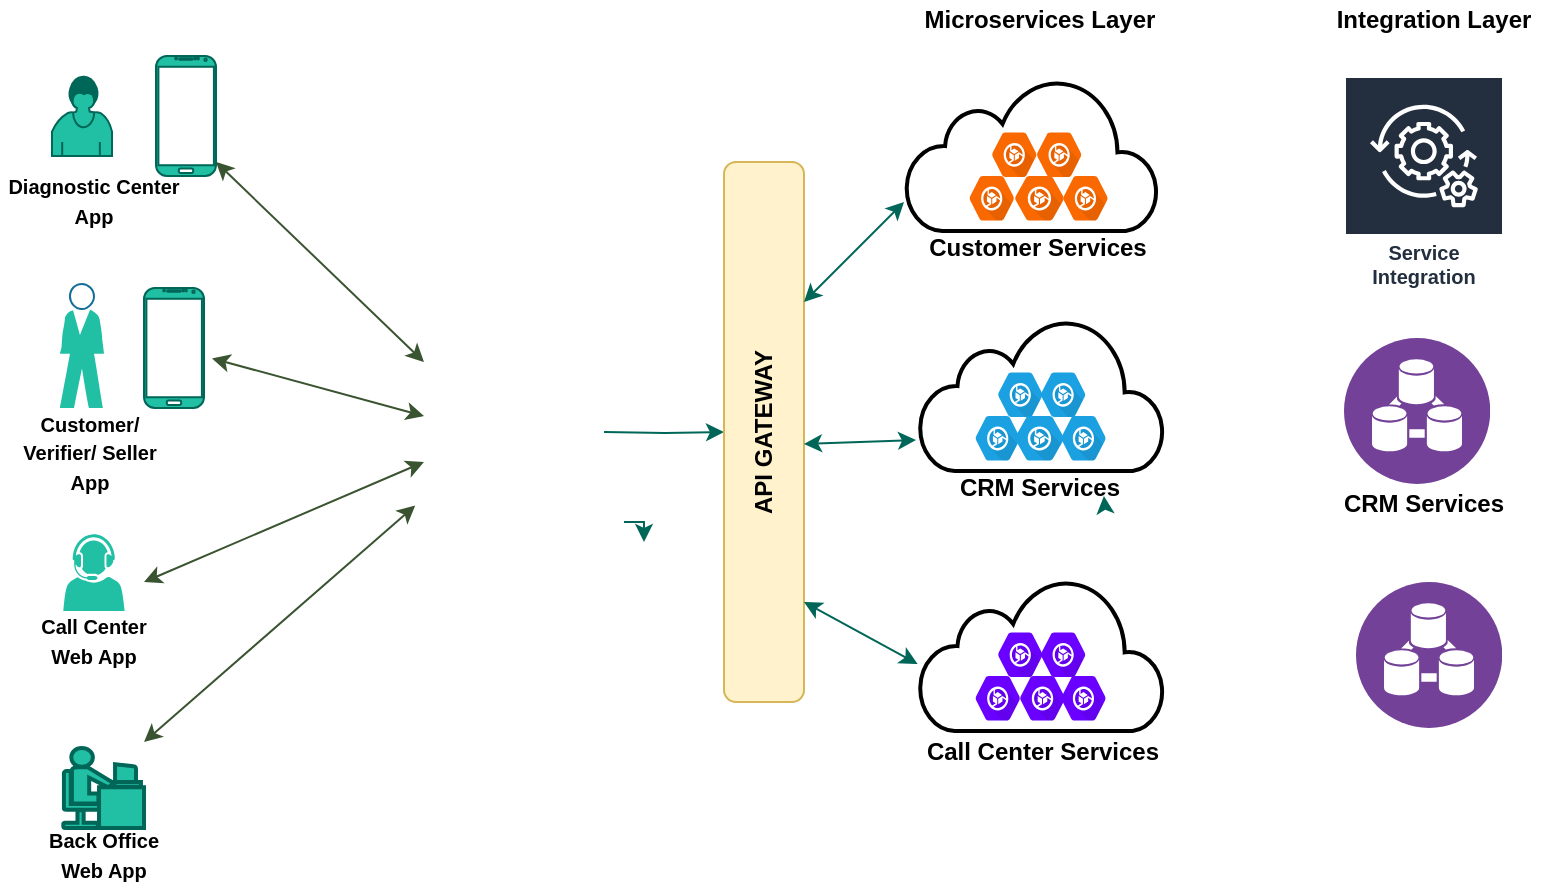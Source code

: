 <mxfile version="13.5.3" type="github"><diagram id="R_P41mEICFCsG3THIY6Q" name="Page-1"><mxGraphModel dx="994" dy="548" grid="1" gridSize="10" guides="1" tooltips="1" connect="1" arrows="1" fold="1" page="1" pageScale="1" pageWidth="850" pageHeight="1100" math="0" shadow="0"><root><mxCell id="0"/><mxCell id="1" parent="0"/><mxCell id="RpMwm-W39NZdclkWYhaL-2" value="" style="verticalLabelPosition=bottom;verticalAlign=top;html=1;shadow=0;dashed=0;strokeWidth=1;shape=mxgraph.android.phone2;strokeColor=#006658;fillColor=#21C0A5;fontColor=#5C5C5C;" vertex="1" parent="1"><mxGeometry x="80" y="203" width="30" height="60" as="geometry"/></mxCell><mxCell id="RpMwm-W39NZdclkWYhaL-4" value="" style="shape=mxgraph.bpmn.user_task;html=1;outlineConnect=0;fillColor=#21C0A5;strokeColor=#006658;fontColor=#5C5C5C;" vertex="1" parent="1"><mxGeometry x="34" y="97" width="30" height="40" as="geometry"/></mxCell><mxCell id="RpMwm-W39NZdclkWYhaL-5" value="" style="shape=mxgraph.cisco.people.androgenous_person;html=1;dashed=0;fillColor=#21C0A5;strokeColor=#006658;strokeWidth=2;verticalLabelPosition=bottom;verticalAlign=top;fontColor=#5C5C5C;" vertex="1" parent="1"><mxGeometry x="39.66" y="433" width="40.34" height="40" as="geometry"/></mxCell><mxCell id="RpMwm-W39NZdclkWYhaL-6" value="" style="shape=mxgraph.cisco.people.standing_man;html=1;dashed=0;fillColor=#21C0A5;strokeColor=#006658;strokeWidth=2;verticalLabelPosition=bottom;verticalAlign=top;fontColor=#5C5C5C;" vertex="1" parent="1"><mxGeometry x="38" y="201" width="22" height="62" as="geometry"/></mxCell><mxCell id="RpMwm-W39NZdclkWYhaL-15" style="edgeStyle=orthogonalEdgeStyle;curved=0;rounded=0;sketch=0;orthogonalLoop=1;jettySize=auto;html=1;entryX=1;entryY=0.5;entryDx=0;entryDy=0;strokeColor=#006658;fillColor=#21C0A5;fontColor=#5C5C5C;" edge="1" parent="1" target="RpMwm-W39NZdclkWYhaL-14"><mxGeometry relative="1" as="geometry"><mxPoint x="310" y="275" as="sourcePoint"/></mxGeometry></mxCell><mxCell id="RpMwm-W39NZdclkWYhaL-79" style="edgeStyle=orthogonalEdgeStyle;curved=0;rounded=0;sketch=0;orthogonalLoop=1;jettySize=auto;html=1;exitX=1;exitY=1;exitDx=0;exitDy=0;strokeColor=#006658;fillColor=#21C0A5;fontColor=#5C5C5C;" edge="1" parent="1" source="RpMwm-W39NZdclkWYhaL-12"><mxGeometry relative="1" as="geometry"><mxPoint x="330" y="330" as="targetPoint"/></mxGeometry></mxCell><mxCell id="RpMwm-W39NZdclkWYhaL-12" value="" style="shape=image;html=1;verticalAlign=top;verticalLabelPosition=bottom;labelBackgroundColor=#ffffff;imageAspect=0;aspect=fixed;image=https://cdn2.iconfinder.com/data/icons/whcompare-isometric-web-hosting-servers/50/cloud-server-128.png;rounded=0;sketch=0;strokeColor=#0000FF;fillColor=#21C0A5;fontColor=#5C5C5C;" vertex="1" parent="1"><mxGeometry x="220" y="220" width="100" height="100" as="geometry"/></mxCell><mxCell id="RpMwm-W39NZdclkWYhaL-14" value="&lt;b&gt;API GATEWAY&lt;/b&gt;" style="rounded=1;whiteSpace=wrap;html=1;sketch=0;strokeColor=#d6b656;fillColor=#fff2cc;direction=west;horizontal=0;" vertex="1" parent="1"><mxGeometry x="370" y="140" width="40" height="270" as="geometry"/></mxCell><mxCell id="RpMwm-W39NZdclkWYhaL-28" value="" style="group" vertex="1" connectable="0" parent="1"><mxGeometry x="490" y="240" width="110" height="60" as="geometry"/></mxCell><mxCell id="RpMwm-W39NZdclkWYhaL-30" value="" style="html=1;verticalLabelPosition=bottom;align=center;labelBackgroundColor=#ffffff;verticalAlign=top;strokeWidth=2;shadow=0;dashed=0;shape=mxgraph.ios7.icons.cloud;rounded=0;sketch=0;" vertex="1" parent="RpMwm-W39NZdclkWYhaL-28"><mxGeometry x="-22.224" y="-21.818" width="122.235" height="76.364" as="geometry"/></mxCell><mxCell id="RpMwm-W39NZdclkWYhaL-22" value="" style="html=1;fillColor=#1ba1e2;strokeColor=#006EAF;verticalAlign=top;labelPosition=center;verticalLabelPosition=bottom;align=center;spacingTop=-6;fontSize=11;fontStyle=1;shape=mxgraph.gcp2.hexIcon;prIcon=container_optimized_os;rounded=0;sketch=0;fontColor=#ffffff;" vertex="1" parent="RpMwm-W39NZdclkWYhaL-28"><mxGeometry x="11.276" width="33.827" height="32.727" as="geometry"/></mxCell><mxCell id="RpMwm-W39NZdclkWYhaL-23" value="" style="html=1;fillColor=#1ba1e2;strokeColor=#006EAF;verticalAlign=top;labelPosition=center;verticalLabelPosition=bottom;align=center;spacingTop=-6;fontSize=11;fontStyle=1;shape=mxgraph.gcp2.hexIcon;prIcon=container_optimized_os;rounded=0;sketch=0;fontColor=#ffffff;" vertex="1" parent="RpMwm-W39NZdclkWYhaL-28"><mxGeometry y="21.818" width="33.827" height="32.727" as="geometry"/></mxCell><mxCell id="RpMwm-W39NZdclkWYhaL-24" value="" style="html=1;fillColor=#1ba1e2;strokeColor=#006EAF;verticalAlign=top;labelPosition=center;verticalLabelPosition=bottom;align=center;spacingTop=-6;fontSize=11;fontStyle=1;shape=mxgraph.gcp2.hexIcon;prIcon=container_optimized_os;rounded=0;sketch=0;fontColor=#ffffff;" vertex="1" parent="RpMwm-W39NZdclkWYhaL-28"><mxGeometry x="19.169" y="21.818" width="37.21" height="32.727" as="geometry"/></mxCell><mxCell id="RpMwm-W39NZdclkWYhaL-25" value="" style="html=1;fillColor=#1ba1e2;strokeColor=#006EAF;verticalAlign=top;labelPosition=center;verticalLabelPosition=bottom;align=center;spacingTop=-6;fontSize=11;fontStyle=1;shape=mxgraph.gcp2.hexIcon;prIcon=container_optimized_os;rounded=0;sketch=0;fontColor=#ffffff;" vertex="1" parent="RpMwm-W39NZdclkWYhaL-28"><mxGeometry x="42.847" y="21.818" width="33.827" height="32.727" as="geometry"/></mxCell><mxCell id="RpMwm-W39NZdclkWYhaL-26" value="" style="html=1;fillColor=#1ba1e2;strokeColor=#006EAF;verticalAlign=top;labelPosition=center;verticalLabelPosition=bottom;align=center;spacingTop=-6;fontSize=11;fontStyle=1;shape=mxgraph.gcp2.hexIcon;prIcon=container_optimized_os;rounded=0;sketch=0;fontColor=#ffffff;" vertex="1" parent="RpMwm-W39NZdclkWYhaL-28"><mxGeometry x="32.699" width="33.827" height="32.727" as="geometry"/></mxCell><mxCell id="RpMwm-W39NZdclkWYhaL-46" value="" style="group" vertex="1" connectable="0" parent="1"><mxGeometry x="490" y="370" width="127.8" height="74.55" as="geometry"/></mxCell><mxCell id="RpMwm-W39NZdclkWYhaL-47" value="" style="html=1;verticalLabelPosition=bottom;align=center;labelBackgroundColor=#ffffff;verticalAlign=top;strokeWidth=2;shadow=0;dashed=0;shape=mxgraph.ios7.icons.cloud;rounded=0;sketch=0;" vertex="1" parent="RpMwm-W39NZdclkWYhaL-46"><mxGeometry x="-22.224" y="-21.818" width="122.235" height="76.364" as="geometry"/></mxCell><mxCell id="RpMwm-W39NZdclkWYhaL-48" value="" style="html=1;fillColor=#6a00ff;strokeColor=#3700CC;verticalAlign=top;labelPosition=center;verticalLabelPosition=bottom;align=center;spacingTop=-6;fontSize=11;fontStyle=1;shape=mxgraph.gcp2.hexIcon;prIcon=container_optimized_os;rounded=0;sketch=0;fontColor=#ffffff;" vertex="1" parent="RpMwm-W39NZdclkWYhaL-46"><mxGeometry x="11.276" width="33.827" height="32.727" as="geometry"/></mxCell><mxCell id="RpMwm-W39NZdclkWYhaL-49" value="" style="html=1;fillColor=#6a00ff;strokeColor=#3700CC;verticalAlign=top;labelPosition=center;verticalLabelPosition=bottom;align=center;spacingTop=-6;fontSize=11;fontStyle=1;shape=mxgraph.gcp2.hexIcon;prIcon=container_optimized_os;rounded=0;sketch=0;fontColor=#ffffff;" vertex="1" parent="RpMwm-W39NZdclkWYhaL-46"><mxGeometry y="21.818" width="33.827" height="32.727" as="geometry"/></mxCell><mxCell id="RpMwm-W39NZdclkWYhaL-50" value="" style="html=1;fillColor=#6a00ff;strokeColor=#3700CC;verticalAlign=top;labelPosition=center;verticalLabelPosition=bottom;align=center;spacingTop=-6;fontSize=11;fontStyle=1;shape=mxgraph.gcp2.hexIcon;prIcon=container_optimized_os;rounded=0;sketch=0;fontColor=#ffffff;" vertex="1" parent="RpMwm-W39NZdclkWYhaL-46"><mxGeometry x="22.224" y="21.818" width="34.159" height="32.727" as="geometry"/></mxCell><mxCell id="RpMwm-W39NZdclkWYhaL-51" value="" style="html=1;fillColor=#6a00ff;strokeColor=#3700CC;verticalAlign=top;labelPosition=center;verticalLabelPosition=bottom;align=center;spacingTop=-6;fontSize=11;fontStyle=1;shape=mxgraph.gcp2.hexIcon;prIcon=container_optimized_os;rounded=0;sketch=0;fontColor=#ffffff;" vertex="1" parent="RpMwm-W39NZdclkWYhaL-46"><mxGeometry x="42.847" y="21.818" width="33.827" height="32.727" as="geometry"/></mxCell><mxCell id="RpMwm-W39NZdclkWYhaL-52" value="" style="html=1;fillColor=#6a00ff;strokeColor=#3700CC;verticalAlign=top;labelPosition=center;verticalLabelPosition=bottom;align=center;spacingTop=-6;fontSize=11;fontStyle=1;shape=mxgraph.gcp2.hexIcon;prIcon=container_optimized_os;rounded=0;sketch=0;fontColor=#ffffff;" vertex="1" parent="RpMwm-W39NZdclkWYhaL-46"><mxGeometry x="32.699" width="33.827" height="32.727" as="geometry"/></mxCell><mxCell id="RpMwm-W39NZdclkWYhaL-68" value="&lt;b&gt;Call Center Services&lt;/b&gt;" style="text;html=1;align=center;verticalAlign=middle;whiteSpace=wrap;rounded=0;sketch=0;" vertex="1" parent="RpMwm-W39NZdclkWYhaL-46"><mxGeometry x="-49.2" y="54.55" width="177" height="20" as="geometry"/></mxCell><mxCell id="RpMwm-W39NZdclkWYhaL-53" value="" style="group" vertex="1" connectable="0" parent="1"><mxGeometry x="500" y="120" width="110" height="80" as="geometry"/></mxCell><mxCell id="RpMwm-W39NZdclkWYhaL-54" value="" style="html=1;verticalLabelPosition=bottom;align=center;labelBackgroundColor=#ffffff;verticalAlign=top;strokeWidth=2;shadow=0;dashed=0;shape=mxgraph.ios7.icons.cloud;rounded=0;sketch=0;" vertex="1" parent="RpMwm-W39NZdclkWYhaL-53"><mxGeometry x="-39" y="-21.82" width="126.01" height="76.36" as="geometry"/></mxCell><mxCell id="RpMwm-W39NZdclkWYhaL-55" value="" style="html=1;fillColor=#fa6800;strokeColor=#C73500;verticalAlign=top;labelPosition=center;verticalLabelPosition=bottom;align=center;spacingTop=-6;fontSize=11;fontStyle=1;shape=mxgraph.gcp2.hexIcon;prIcon=container_optimized_os;rounded=0;sketch=0;fontColor=#ffffff;" vertex="1" parent="RpMwm-W39NZdclkWYhaL-53"><mxGeometry x="-1.724" width="33.827" height="32.727" as="geometry"/></mxCell><mxCell id="RpMwm-W39NZdclkWYhaL-56" value="" style="html=1;fillColor=#fa6800;strokeColor=#C73500;verticalAlign=top;labelPosition=center;verticalLabelPosition=bottom;align=center;spacingTop=-6;fontSize=11;fontStyle=1;shape=mxgraph.gcp2.hexIcon;prIcon=container_optimized_os;rounded=0;sketch=0;fontColor=#ffffff;" vertex="1" parent="RpMwm-W39NZdclkWYhaL-53"><mxGeometry x="-13" y="21.818" width="33.827" height="32.727" as="geometry"/></mxCell><mxCell id="RpMwm-W39NZdclkWYhaL-57" value="" style="html=1;fillColor=#fa6800;strokeColor=#C73500;verticalAlign=top;labelPosition=center;verticalLabelPosition=bottom;align=center;spacingTop=-6;fontSize=11;fontStyle=1;shape=mxgraph.gcp2.hexIcon;prIcon=container_optimized_os;rounded=0;sketch=0;fontColor=#ffffff;" vertex="1" parent="RpMwm-W39NZdclkWYhaL-53"><mxGeometry x="9.169" y="21.818" width="37.21" height="32.727" as="geometry"/></mxCell><mxCell id="RpMwm-W39NZdclkWYhaL-58" value="" style="html=1;fillColor=#fa6800;strokeColor=#C73500;verticalAlign=top;labelPosition=center;verticalLabelPosition=bottom;align=center;spacingTop=-6;fontSize=11;fontStyle=1;shape=mxgraph.gcp2.hexIcon;prIcon=container_optimized_os;rounded=0;sketch=0;fontColor=#ffffff;" vertex="1" parent="RpMwm-W39NZdclkWYhaL-53"><mxGeometry x="33.847" y="21.818" width="33.827" height="32.727" as="geometry"/></mxCell><mxCell id="RpMwm-W39NZdclkWYhaL-59" value="" style="html=1;fillColor=#fa6800;strokeColor=#C73500;verticalAlign=top;labelPosition=center;verticalLabelPosition=bottom;align=center;spacingTop=-6;fontSize=11;fontStyle=1;shape=mxgraph.gcp2.hexIcon;prIcon=container_optimized_os;rounded=0;sketch=0;fontColor=#ffffff;" vertex="1" parent="RpMwm-W39NZdclkWYhaL-53"><mxGeometry x="20.699" width="33.827" height="32.727" as="geometry"/></mxCell><mxCell id="RpMwm-W39NZdclkWYhaL-64" value="&lt;b&gt;Customer Services&lt;/b&gt;" style="text;html=1;align=center;verticalAlign=middle;whiteSpace=wrap;rounded=0;sketch=0;" vertex="1" parent="RpMwm-W39NZdclkWYhaL-53"><mxGeometry x="-38.22" y="53" width="130" height="20" as="geometry"/></mxCell><mxCell id="RpMwm-W39NZdclkWYhaL-60" value="" style="endArrow=classic;startArrow=classic;html=1;strokeColor=#006658;fillColor=#21C0A5;fontColor=#5C5C5C;" edge="1" parent="1"><mxGeometry width="50" height="50" relative="1" as="geometry"><mxPoint x="410" y="210" as="sourcePoint"/><mxPoint x="460" y="160" as="targetPoint"/></mxGeometry></mxCell><mxCell id="RpMwm-W39NZdclkWYhaL-61" value="" style="endArrow=classic;startArrow=classic;html=1;strokeColor=#006658;fillColor=#21C0A5;fontColor=#5C5C5C;" edge="1" parent="1"><mxGeometry width="50" height="50" relative="1" as="geometry"><mxPoint x="410" y="281" as="sourcePoint"/><mxPoint x="466" y="279" as="targetPoint"/></mxGeometry></mxCell><mxCell id="RpMwm-W39NZdclkWYhaL-62" value="" style="endArrow=classic;startArrow=classic;html=1;strokeColor=#006658;fillColor=#21C0A5;fontColor=#5C5C5C;entryX=-0.008;entryY=0.561;entryDx=0;entryDy=0;entryPerimeter=0;" edge="1" parent="1" target="RpMwm-W39NZdclkWYhaL-47"><mxGeometry width="50" height="50" relative="1" as="geometry"><mxPoint x="410" y="360" as="sourcePoint"/><mxPoint x="460" y="310" as="targetPoint"/></mxGeometry></mxCell><mxCell id="RpMwm-W39NZdclkWYhaL-63" value="&lt;b&gt;Microservices Layer&lt;/b&gt;" style="text;html=1;align=center;verticalAlign=middle;whiteSpace=wrap;rounded=0;sketch=0;" vertex="1" parent="1"><mxGeometry x="463" y="59" width="130" height="20" as="geometry"/></mxCell><mxCell id="RpMwm-W39NZdclkWYhaL-65" value="&lt;b&gt;CRM Services&lt;/b&gt;" style="text;html=1;align=center;verticalAlign=middle;whiteSpace=wrap;rounded=0;sketch=0;" vertex="1" parent="1"><mxGeometry x="463" y="293" width="130" height="20" as="geometry"/></mxCell><mxCell id="RpMwm-W39NZdclkWYhaL-69" style="edgeStyle=orthogonalEdgeStyle;curved=0;rounded=0;sketch=0;orthogonalLoop=1;jettySize=auto;html=1;exitX=0.75;exitY=1;exitDx=0;exitDy=0;entryX=0.746;entryY=0.7;entryDx=0;entryDy=0;entryPerimeter=0;strokeColor=#006658;fillColor=#21C0A5;fontColor=#5C5C5C;" edge="1" parent="1" source="RpMwm-W39NZdclkWYhaL-65" target="RpMwm-W39NZdclkWYhaL-65"><mxGeometry relative="1" as="geometry"/></mxCell><mxCell id="RpMwm-W39NZdclkWYhaL-70" value="" style="verticalLabelPosition=bottom;verticalAlign=top;html=1;shadow=0;dashed=0;strokeWidth=1;shape=mxgraph.android.phone2;strokeColor=#006658;fillColor=#21C0A5;fontColor=#5C5C5C;" vertex="1" parent="1"><mxGeometry x="86" y="87" width="30" height="60" as="geometry"/></mxCell><mxCell id="RpMwm-W39NZdclkWYhaL-71" value="&lt;b style=&quot;font-size: x-small&quot;&gt;Diagnostic Center App&lt;/b&gt;" style="text;html=1;align=center;verticalAlign=middle;whiteSpace=wrap;rounded=0;sketch=0;" vertex="1" parent="1"><mxGeometry x="10" y="147" width="90" height="24" as="geometry"/></mxCell><mxCell id="RpMwm-W39NZdclkWYhaL-72" value="&lt;font size=&quot;1&quot;&gt;&lt;b&gt;Customer/ Verifier/ Seller App&lt;/b&gt;&lt;/font&gt;" style="text;html=1;align=center;verticalAlign=middle;whiteSpace=wrap;rounded=0;sketch=0;" vertex="1" parent="1"><mxGeometry x="8" y="274" width="90" height="21" as="geometry"/></mxCell><object label="" id="RpMwm-W39NZdclkWYhaL-7"><mxCell style="pointerEvents=1;shadow=0;dashed=0;html=1;strokeColor=none;fillColor=#21C0A5;labelPosition=center;verticalLabelPosition=bottom;verticalAlign=top;outlineConnect=0;align=center;shape=mxgraph.office.users.call_center_agent;fontColor=#5C5C5C;" vertex="1" parent="1"><mxGeometry x="39.663" y="326" width="30.667" height="38.5" as="geometry"/></mxCell></object><mxCell id="RpMwm-W39NZdclkWYhaL-73" value="&lt;font size=&quot;1&quot;&gt;&lt;b&gt;Call Center Web App&lt;/b&gt;&lt;/font&gt;" style="text;html=1;align=center;verticalAlign=middle;whiteSpace=wrap;rounded=0;sketch=0;" vertex="1" parent="1"><mxGeometry x="20" y="369" width="70" height="20" as="geometry"/></mxCell><mxCell id="RpMwm-W39NZdclkWYhaL-74" value="&lt;font size=&quot;1&quot;&gt;&lt;b&gt;Back Office Web App&lt;/b&gt;&lt;/font&gt;" style="text;html=1;align=center;verticalAlign=middle;whiteSpace=wrap;rounded=0;sketch=0;" vertex="1" parent="1"><mxGeometry x="24.83" y="476" width="70" height="20" as="geometry"/></mxCell><mxCell id="RpMwm-W39NZdclkWYhaL-75" value="" style="endArrow=classic;startArrow=classic;html=1;strokeColor=#3A5431;fillColor=#6d8764;fontColor=#5C5C5C;" edge="1" parent="1"><mxGeometry width="50" height="50" relative="1" as="geometry"><mxPoint x="116" y="140" as="sourcePoint"/><mxPoint x="220" y="240" as="targetPoint"/></mxGeometry></mxCell><mxCell id="RpMwm-W39NZdclkWYhaL-76" value="" style="endArrow=classic;startArrow=classic;html=1;strokeColor=#3A5431;fillColor=#6d8764;fontColor=#5C5C5C;exitX=1.134;exitY=0.587;exitDx=0;exitDy=0;exitPerimeter=0;" edge="1" parent="1" source="RpMwm-W39NZdclkWYhaL-2"><mxGeometry width="50" height="50" relative="1" as="geometry"><mxPoint x="116" y="267.21" as="sourcePoint"/><mxPoint x="220" y="267" as="targetPoint"/></mxGeometry></mxCell><mxCell id="RpMwm-W39NZdclkWYhaL-77" value="" style="endArrow=classic;startArrow=classic;html=1;strokeColor=#3A5431;fillColor=#6d8764;fontColor=#5C5C5C;" edge="1" parent="1"><mxGeometry width="50" height="50" relative="1" as="geometry"><mxPoint x="80" y="350" as="sourcePoint"/><mxPoint x="220" y="290" as="targetPoint"/></mxGeometry></mxCell><mxCell id="RpMwm-W39NZdclkWYhaL-78" value="" style="endArrow=classic;startArrow=classic;html=1;strokeColor=#3A5431;fillColor=#6d8764;fontColor=#5C5C5C;entryX=-0.044;entryY=0.918;entryDx=0;entryDy=0;entryPerimeter=0;" edge="1" parent="1" target="RpMwm-W39NZdclkWYhaL-12"><mxGeometry width="50" height="50" relative="1" as="geometry"><mxPoint x="80" y="430" as="sourcePoint"/><mxPoint x="200" y="572.392" as="targetPoint"/></mxGeometry></mxCell><mxCell id="RpMwm-W39NZdclkWYhaL-80" value="&lt;b&gt;Integration Layer&lt;/b&gt;" style="text;html=1;align=center;verticalAlign=middle;whiteSpace=wrap;rounded=0;sketch=0;" vertex="1" parent="1"><mxGeometry x="660" y="59" width="130" height="20" as="geometry"/></mxCell><mxCell id="RpMwm-W39NZdclkWYhaL-81" value="" style="aspect=fixed;perimeter=ellipsePerimeter;html=1;align=center;shadow=0;dashed=0;fontColor=#4277BB;labelBackgroundColor=#ffffff;fontSize=12;spacingTop=3;image;image=img/lib/ibm/analytics/data_integration.svg;rounded=0;sketch=0;strokeColor=#0000FF;fillColor=#21C0A5;" vertex="1" parent="1"><mxGeometry x="680" y="228" width="73" height="73" as="geometry"/></mxCell><mxCell id="RpMwm-W39NZdclkWYhaL-82" value="" style="aspect=fixed;perimeter=ellipsePerimeter;html=1;align=center;shadow=0;dashed=0;fontColor=#4277BB;labelBackgroundColor=#ffffff;fontSize=12;spacingTop=3;image;image=img/lib/ibm/analytics/data_integration.svg;rounded=0;sketch=0;strokeColor=#0000FF;fillColor=#21C0A5;" vertex="1" parent="1"><mxGeometry x="686" y="350" width="73" height="73" as="geometry"/></mxCell><mxCell id="RpMwm-W39NZdclkWYhaL-85" value="Service Integration&lt;br&gt;" style="outlineConnect=0;fontColor=#232F3E;gradientColor=none;strokeColor=#ffffff;fillColor=#232F3E;dashed=0;verticalLabelPosition=middle;verticalAlign=bottom;align=center;html=1;whiteSpace=wrap;fontSize=10;fontStyle=1;spacing=3;shape=mxgraph.aws4.productIcon;prIcon=mxgraph.aws4.managed_services;rounded=0;sketch=0;" vertex="1" parent="1"><mxGeometry x="680" y="97" width="80" height="110" as="geometry"/></mxCell><mxCell id="RpMwm-W39NZdclkWYhaL-86" value="&lt;b&gt;CRM Services&lt;/b&gt;" style="text;html=1;align=center;verticalAlign=middle;whiteSpace=wrap;rounded=0;sketch=0;" vertex="1" parent="1"><mxGeometry x="655" y="301" width="130" height="20" as="geometry"/></mxCell></root></mxGraphModel></diagram></mxfile>